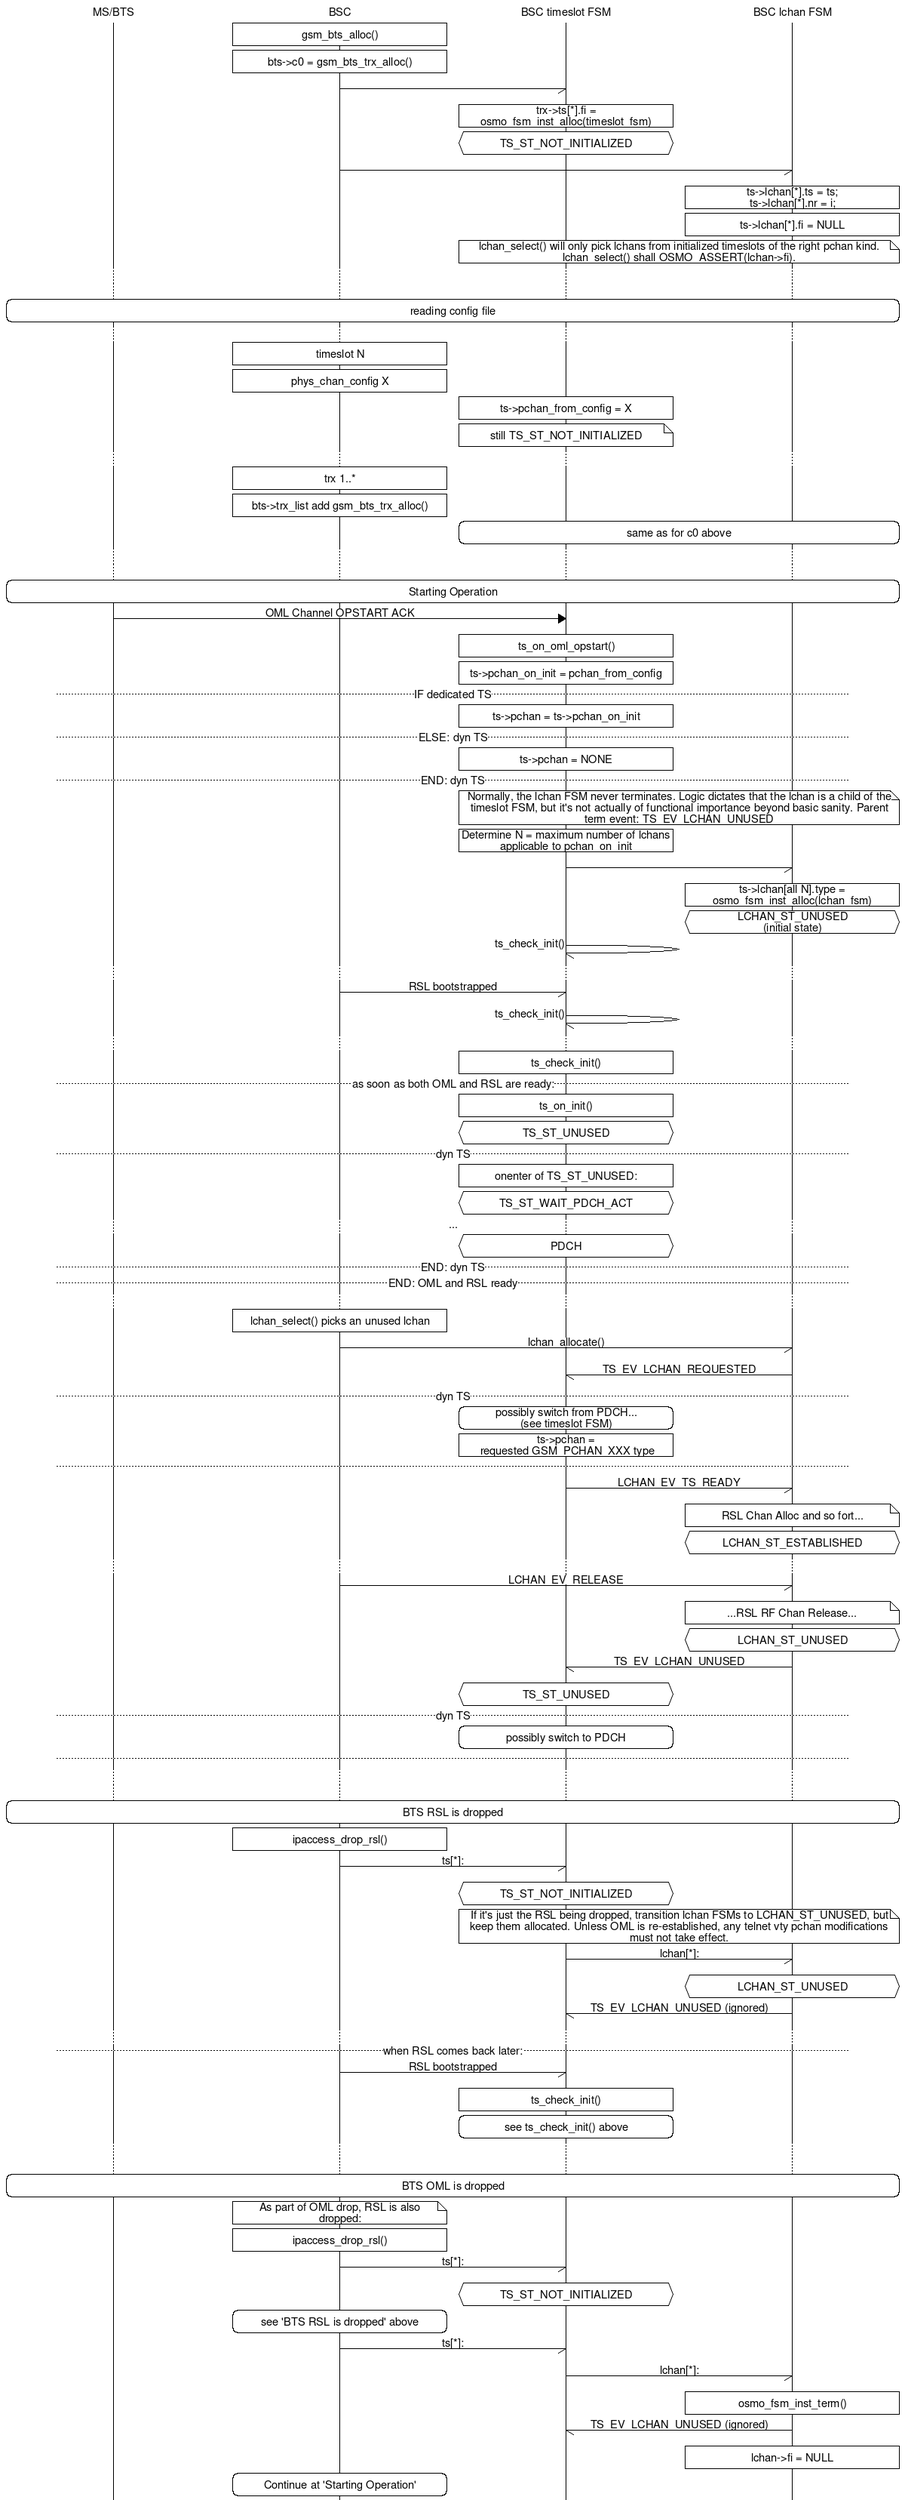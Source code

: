 msc {
	hscale=2;
	bts [label="MS/BTS"], bsc[label="BSC"], bsc_ts[label="BSC timeslot FSM"], bsc_lchan[label="BSC lchan FSM"];

	bsc box bsc [label="gsm_bts_alloc()"];
	bsc box bsc [label="bts->c0 = gsm_bts_trx_alloc()"];
	bsc -> bsc_ts;
	bsc_ts box bsc_ts [label="trx->ts[*].fi = osmo_fsm_inst_alloc(timeslot_fsm)"];
	bsc_ts abox bsc_ts [label="TS_ST_NOT_INITIALIZED"];
	bsc -> bsc_lchan;
	bsc_lchan box bsc_lchan [label="ts->lchan[*].ts = ts;\nts->lchan[*].nr = i;"];
	bsc_lchan box bsc_lchan [label="ts->lchan[*].fi = NULL"];
	bsc_ts note bsc_lchan [label="lchan_select() will only pick lchans from initialized timeslots of
		the right pchan kind. lchan_select() shall OSMO_ASSERT(lchan->fi)."];
	...;
	...;

	bts rbox bsc_lchan [label="reading config file"];
	...;
	bsc box bsc [label="timeslot N"];
	bsc box bsc [label="phys_chan_config X"];
	bsc_ts box bsc_ts [label="ts->pchan_from_config = X"];
	bsc_ts note bsc_ts [label="still TS_ST_NOT_INITIALIZED"];
	...;
	bsc box bsc [label="trx 1..*"];
	bsc box bsc [label="bts->trx_list add gsm_bts_trx_alloc()"];
	bsc_ts rbox bsc_lchan [label="same as for c0 above"];
	...;
	...;
	bts rbox bsc_lchan [label="Starting Operation"];
	bts => bsc_ts [label="OML Channel OPSTART ACK"];
	bsc_ts box bsc_ts [label="ts_on_oml_opstart()"];
	bsc_ts box bsc_ts [label="ts->pchan_on_init = pchan_from_config"];
	--- [label="IF dedicated TS"];
	bsc_ts box bsc_ts [label="ts->pchan = ts->pchan_on_init"];
	--- [label="ELSE: dyn TS"];
	bsc_ts box bsc_ts [label="ts->pchan = NONE"];
	--- [label="END: dyn TS"];
	bsc_ts note bsc_lchan [label="Normally, the lchan FSM never terminates. Logic dictates that
		the lchan is a child of the timeslot FSM, but it's not actually of functional importance
		beyond basic sanity. Parent term event: TS_EV_LCHAN_UNUSED"];
	bsc_ts box bsc_ts [label="Determine N = maximum number of lchans applicable to pchan_on_init"];
	bsc_ts -> bsc_lchan;
	bsc_lchan box bsc_lchan [label="ts->lchan[all N].type = osmo_fsm_inst_alloc(lchan_fsm)"];
	bsc_lchan abox bsc_lchan [label="LCHAN_ST_UNUSED\n(initial state)"];
	bsc_ts -> bsc_ts [label="ts_check_init()"];
	...;
	bsc -> bsc_ts [label="RSL bootstrapped"];
	bsc_ts -> bsc_ts [label="ts_check_init()"];
	...;
	bsc_ts box bsc_ts [label="ts_check_init()"];
	--- [label="as soon as both OML and RSL are ready:"];
	bsc_ts box bsc_ts [label="ts_on_init()"];
	bsc_ts abox bsc_ts [label="TS_ST_UNUSED"];
	--- [label="dyn TS"];
	bsc_ts box bsc_ts [label="onenter of TS_ST_UNUSED:"];
	bsc_ts abox bsc_ts [label="TS_ST_WAIT_PDCH_ACT"];
	... [label="..."];
	bsc_ts abox bsc_ts [label="PDCH"];
	--- [label="END: dyn TS"];
	--- [label="END: OML and RSL ready"];
	...;
	bsc box bsc [label="lchan_select() picks an unused lchan"];
	bsc -> bsc_lchan [label="lchan_allocate()"];
	bsc_lchan -> bsc_ts [label="TS_EV_LCHAN_REQUESTED"];
	
	--- [label="dyn TS"];
	bsc_ts rbox bsc_ts [label="possibly switch from PDCH...\n(see timeslot FSM)"];
	bsc_ts box bsc_ts [label="ts->pchan =\n requested GSM_PCHAN_XXX type"];
	---;

	bsc_ts -> bsc_lchan [label="LCHAN_EV_TS_READY"];
	bsc_lchan note bsc_lchan [label="RSL Chan Alloc and so fort..."];
	bsc_lchan abox bsc_lchan [label="LCHAN_ST_ESTABLISHED"];
	...;
	bsc -> bsc_lchan [label="LCHAN_EV_RELEASE"];
	bsc_lchan note bsc_lchan [label="...RSL RF Chan Release..."];
	bsc_lchan abox bsc_lchan [label="LCHAN_ST_UNUSED"];
	bsc_ts <- bsc_lchan [label="TS_EV_LCHAN_UNUSED"];
	bsc_ts abox bsc_ts [label="TS_ST_UNUSED"];
	--- [label="dyn TS"];
	bsc_ts rbox bsc_ts [label="possibly switch to PDCH"];
	---;
	...;
	...;
	bts rbox bsc_lchan [label="BTS RSL is dropped"];
	bsc box bsc [label="ipaccess_drop_rsl()"];
	bsc -> bsc_ts [label="ts[*]:"];
	bsc_ts abox bsc_ts [label="TS_ST_NOT_INITIALIZED"];
	bsc_ts note bsc_lchan [label="If it's just the RSL being dropped, transition lchan FSMs to
		LCHAN_ST_UNUSED, but keep them allocated. Unless OML is re-established, any telnet
		vty pchan modifications must not take effect."];
	bsc_ts -> bsc_lchan [label="lchan[*]:"];
	bsc_lchan abox bsc_lchan [label="LCHAN_ST_UNUSED"];
	bsc_ts <- bsc_lchan [label="TS_EV_LCHAN_UNUSED (ignored)"];
	...;
	--- [label="when RSL comes back later:"];
	bsc -> bsc_ts [label="RSL bootstrapped"];
	bsc_ts box bsc_ts [label="ts_check_init()"];
	bsc_ts rbox bsc_ts [label="see ts_check_init() above"];
	...;
	...;
	bts rbox bsc_lchan [label="BTS OML is dropped"];
	bsc note bsc [label="As part of OML drop, RSL is also dropped:"];
	bsc box bsc [label="ipaccess_drop_rsl()"];
	bsc -> bsc_ts [label="ts[*]:"];
	bsc_ts abox bsc_ts [label="TS_ST_NOT_INITIALIZED"];
	bsc rbox bsc [label="see 'BTS RSL is dropped' above"];
	bsc -> bsc_ts [label="ts[*]:"];
	bsc_ts -> bsc_lchan [label="lchan[*]:"];
	bsc_lchan box bsc_lchan [label="osmo_fsm_inst_term()"];
	bsc_ts <- bsc_lchan [label="TS_EV_LCHAN_UNUSED (ignored)"];
	bsc_lchan box bsc_lchan [label="lchan->fi = NULL"];
	bsc rbox bsc [label="Continue at 'Starting Operation'"];

}
